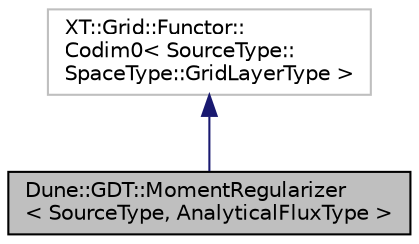 digraph "Dune::GDT::MomentRegularizer&lt; SourceType, AnalyticalFluxType &gt;"
{
  edge [fontname="Helvetica",fontsize="10",labelfontname="Helvetica",labelfontsize="10"];
  node [fontname="Helvetica",fontsize="10",shape=record];
  Node0 [label="Dune::GDT::MomentRegularizer\l\< SourceType, AnalyticalFluxType \>",height=0.2,width=0.4,color="black", fillcolor="grey75", style="filled", fontcolor="black"];
  Node1 -> Node0 [dir="back",color="midnightblue",fontsize="10",style="solid",fontname="Helvetica"];
  Node1 [label="XT::Grid::Functor::\lCodim0\< SourceType::\lSpaceType::GridLayerType \>",height=0.2,width=0.4,color="grey75", fillcolor="white", style="filled"];
}
